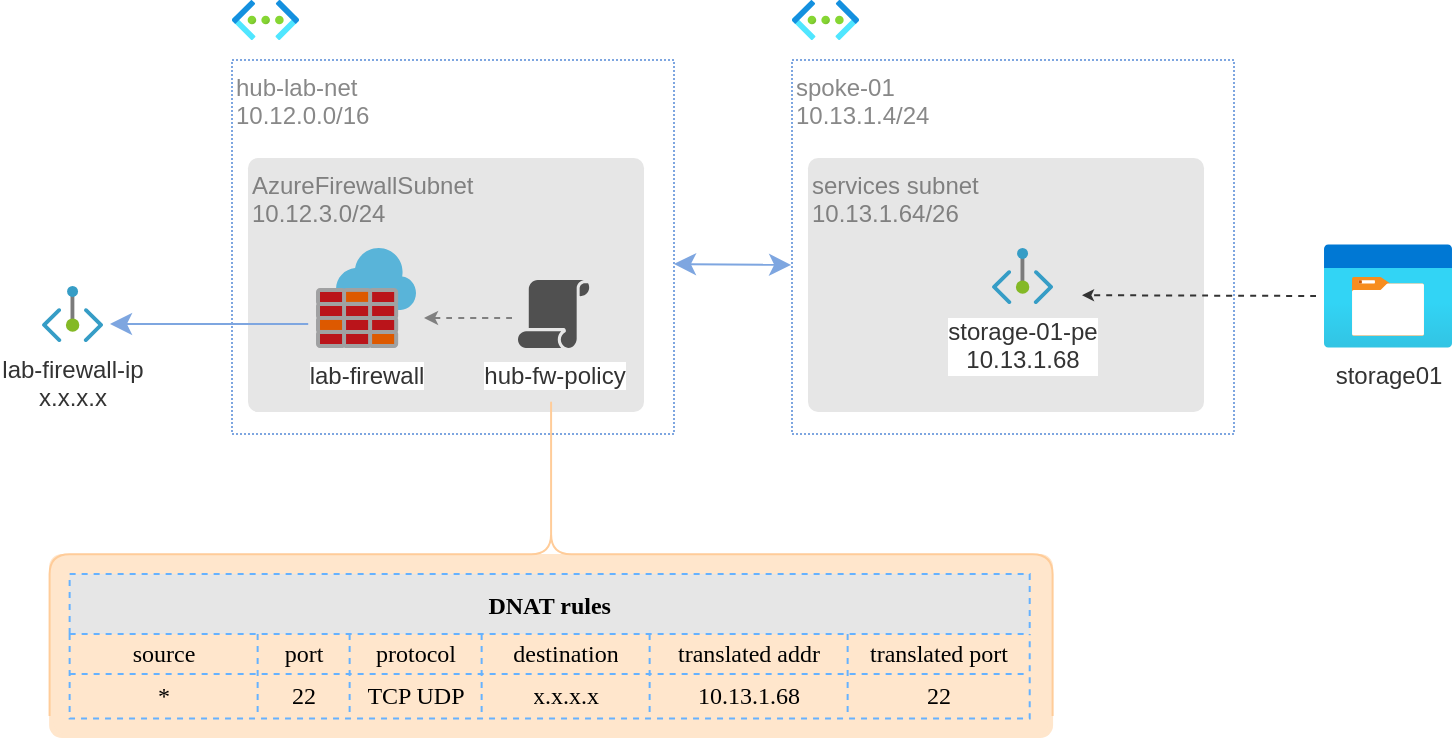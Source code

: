 <mxfile version="22.0.3" type="device">
  <diagram name="Page-1" id="xlPbKrNFgNxJsN44GNwq">
    <mxGraphModel dx="989" dy="294" grid="0" gridSize="10" guides="1" tooltips="1" connect="1" arrows="1" fold="1" page="0" pageScale="1" pageWidth="827" pageHeight="1169" math="0" shadow="0">
      <root>
        <mxCell id="0" />
        <mxCell id="1" parent="0" />
        <mxCell id="JEmcrmy76SDr8MfGhk1I-1" value="spoke-01&lt;br&gt;10.13.1.4/24" style="verticalLabelPosition=middle;verticalAlign=top;shape=mxgraph.basic.rect;fillColor2=none;strokeWidth=1;size=20;indent=5;fillColor=none;strokeColor=#7EA6E0;dashed=1;dashPattern=1 1;fontColor=#888888;labelPosition=center;align=left;horizontal=1;labelBorderColor=none;html=1;" parent="1" vertex="1">
          <mxGeometry x="429" y="603" width="221" height="187" as="geometry" />
        </mxCell>
        <mxCell id="JEmcrmy76SDr8MfGhk1I-6" value="" style="image;aspect=fixed;html=1;points=[];align=center;fontSize=12;image=img/lib/azure2/networking/Virtual_Networks.svg;" parent="1" vertex="1">
          <mxGeometry x="429" y="573" width="33.5" height="20" as="geometry" />
        </mxCell>
        <mxCell id="JEmcrmy76SDr8MfGhk1I-10" value="services subnet&lt;br style=&quot;border-color: var(--border-color); font-size: 12px;&quot;&gt;&lt;span style=&quot;font-size: 12px;&quot;&gt;10.13.1.64/26&lt;/span&gt;" style="rounded=1;whiteSpace=wrap;html=1;fontSize=12;strokeColor=none;fillColor=#E6E6E6;arcSize=4;fontColor=#808080;align=left;verticalAlign=top;" parent="1" vertex="1">
          <mxGeometry x="437" y="652" width="198" height="127" as="geometry" />
        </mxCell>
        <mxCell id="JEmcrmy76SDr8MfGhk1I-8" value="storage01" style="image;aspect=fixed;html=1;points=[];align=center;fontSize=12;image=img/lib/azure2/general/Storage_Container.svg;fontColor=#333333;" parent="1" vertex="1">
          <mxGeometry x="695" y="695" width="64" height="52" as="geometry" />
        </mxCell>
        <mxCell id="JEmcrmy76SDr8MfGhk1I-11" value="storage-01-pe&lt;br&gt;10.13.1.68" style="image;aspect=fixed;html=1;points=[];align=center;fontSize=12;image=img/lib/azure2/networking/Private_Endpoint.svg;fontColor=#333333;" parent="1" vertex="1">
          <mxGeometry x="529" y="697" width="30.55" height="28" as="geometry" />
        </mxCell>
        <mxCell id="JEmcrmy76SDr8MfGhk1I-13" value="" style="endArrow=classic;html=1;rounded=0;fontSize=12;curved=1;strokeColor=#333333;dashed=1;strokeWidth=1;endSize=3;" parent="1" edge="1">
          <mxGeometry width="50" height="50" relative="1" as="geometry">
            <mxPoint x="691" y="721" as="sourcePoint" />
            <mxPoint x="574" y="720.58" as="targetPoint" />
          </mxGeometry>
        </mxCell>
        <mxCell id="JEmcrmy76SDr8MfGhk1I-14" value="hub-lab-net&lt;br&gt;10.12.0.0/16" style="verticalLabelPosition=middle;verticalAlign=top;shape=mxgraph.basic.rect;fillColor2=none;strokeWidth=1;size=20;indent=5;fillColor=none;strokeColor=#7EA6E0;dashed=1;dashPattern=1 1;fontColor=#888888;labelPosition=center;align=left;horizontal=1;labelBorderColor=none;html=1;" parent="1" vertex="1">
          <mxGeometry x="149" y="603" width="221" height="187" as="geometry" />
        </mxCell>
        <mxCell id="JEmcrmy76SDr8MfGhk1I-15" value="" style="image;aspect=fixed;html=1;points=[];align=center;fontSize=12;image=img/lib/azure2/networking/Virtual_Networks.svg;" parent="1" vertex="1">
          <mxGeometry x="149" y="573" width="33.5" height="20" as="geometry" />
        </mxCell>
        <mxCell id="JEmcrmy76SDr8MfGhk1I-16" value="AzureFirewallSubnet&lt;br style=&quot;border-color: var(--border-color); font-size: 12px;&quot;&gt;10.12.3.0/24" style="rounded=1;whiteSpace=wrap;html=1;fontSize=12;strokeColor=none;fillColor=#E6E6E6;arcSize=4;fontColor=#808080;align=left;verticalAlign=top;" parent="1" vertex="1">
          <mxGeometry x="157" y="652" width="198" height="127" as="geometry" />
        </mxCell>
        <mxCell id="JEmcrmy76SDr8MfGhk1I-18" value="lab-firewall" style="image;sketch=0;aspect=fixed;html=1;points=[];align=center;fontSize=12;image=img/lib/mscae/Azure_Firewall.svg;fontColor=#333333;" parent="1" vertex="1">
          <mxGeometry x="191" y="697" width="50" height="50" as="geometry" />
        </mxCell>
        <mxCell id="JEmcrmy76SDr8MfGhk1I-19" value="hub-fw-policy" style="sketch=0;pointerEvents=1;shadow=0;dashed=0;html=1;strokeColor=none;fillColor=#505050;labelPosition=center;verticalLabelPosition=bottom;verticalAlign=top;outlineConnect=0;align=center;shape=mxgraph.office.security.policy;fontSize=12;labelBackgroundColor=default;fontColor=#333333;" parent="1" vertex="1">
          <mxGeometry x="292" y="713" width="36" height="34" as="geometry" />
        </mxCell>
        <mxCell id="59Q1NpRMh4ztb-eprPUW-1" value="" style="endArrow=classic;startArrow=classic;html=1;rounded=0;fontSize=12;startSize=8;endSize=8;curved=1;strokeColor=#7EA6E0;entryX=-0.002;entryY=0.548;entryDx=0;entryDy=0;entryPerimeter=0;" edge="1" parent="1" target="JEmcrmy76SDr8MfGhk1I-1">
          <mxGeometry width="50" height="50" relative="1" as="geometry">
            <mxPoint x="370" y="705" as="sourcePoint" />
            <mxPoint x="418" y="703" as="targetPoint" />
          </mxGeometry>
        </mxCell>
        <mxCell id="59Q1NpRMh4ztb-eprPUW-3" value="" style="endArrow=classic;html=1;rounded=0;fontSize=12;startSize=8;endSize=4;curved=1;dashed=1;strokeColor=#808080;" edge="1" parent="1">
          <mxGeometry width="50" height="50" relative="1" as="geometry">
            <mxPoint x="289" y="732" as="sourcePoint" />
            <mxPoint x="245" y="732" as="targetPoint" />
          </mxGeometry>
        </mxCell>
        <mxCell id="59Q1NpRMh4ztb-eprPUW-4" value="lab-firewall-ip&lt;br&gt;x.x.x.x" style="image;aspect=fixed;html=1;points=[];align=center;fontSize=12;image=img/lib/azure2/networking/Private_Endpoint.svg;fontColor=#333333;" vertex="1" parent="1">
          <mxGeometry x="54" y="716" width="30.55" height="28" as="geometry" />
        </mxCell>
        <mxCell id="59Q1NpRMh4ztb-eprPUW-5" value="" style="endArrow=none;startArrow=classic;html=1;rounded=0;fontSize=12;startSize=8;endSize=8;curved=1;strokeColor=#7EA6E0;entryX=0.152;entryY=0.654;entryDx=0;entryDy=0;entryPerimeter=0;endFill=0;" edge="1" parent="1" target="JEmcrmy76SDr8MfGhk1I-16">
          <mxGeometry width="50" height="50" relative="1" as="geometry">
            <mxPoint x="88" y="735" as="sourcePoint" />
            <mxPoint x="147" y="735" as="targetPoint" />
          </mxGeometry>
        </mxCell>
        <mxCell id="59Q1NpRMh4ztb-eprPUW-6" value="" style="shape=ext;double=1;rounded=1;whiteSpace=wrap;html=1;strokeColor=none;fontFamily=Tahoma;fillColor=#ffe6cc;arcSize=7;" vertex="1" parent="1">
          <mxGeometry x="57.55" y="850" width="502" height="92" as="geometry" />
        </mxCell>
        <mxCell id="59Q1NpRMh4ztb-eprPUW-7" value="DNAT rules" style="shape=table;startSize=30;container=1;collapsible=0;childLayout=tableLayout;fontStyle=1;align=center;dashed=1;strokeColor=#66B2FF;fontFamily=Tahoma;fillColor=#E6E6E6;" vertex="1" parent="1">
          <mxGeometry x="67.82" y="860" width="480.03" height="72.3" as="geometry" />
        </mxCell>
        <mxCell id="59Q1NpRMh4ztb-eprPUW-8" value="" style="shape=tableRow;horizontal=0;startSize=0;swimlaneHead=0;swimlaneBody=0;top=0;left=0;bottom=0;right=0;collapsible=0;dropTarget=0;fillColor=none;points=[[0,0.5],[1,0.5]];portConstraint=eastwest;dashed=1;strokeColor=#66B2FF;fontFamily=Tahoma;" vertex="1" parent="59Q1NpRMh4ztb-eprPUW-7">
          <mxGeometry y="30" width="480.03" height="20" as="geometry" />
        </mxCell>
        <mxCell id="59Q1NpRMh4ztb-eprPUW-9" value="source" style="shape=partialRectangle;html=1;whiteSpace=wrap;connectable=0;fillColor=none;top=0;left=0;bottom=0;right=0;overflow=hidden;dashed=1;strokeColor=#66B2FF;fontFamily=Tahoma;" vertex="1" parent="59Q1NpRMh4ztb-eprPUW-8">
          <mxGeometry width="94" height="20" as="geometry">
            <mxRectangle width="94" height="20" as="alternateBounds" />
          </mxGeometry>
        </mxCell>
        <mxCell id="59Q1NpRMh4ztb-eprPUW-10" value="port" style="shape=partialRectangle;html=1;whiteSpace=wrap;connectable=0;fillColor=none;top=0;left=0;bottom=0;right=0;overflow=hidden;dashed=1;strokeColor=#66B2FF;fontFamily=Tahoma;" vertex="1" parent="59Q1NpRMh4ztb-eprPUW-8">
          <mxGeometry x="94" width="46" height="20" as="geometry">
            <mxRectangle width="46" height="20" as="alternateBounds" />
          </mxGeometry>
        </mxCell>
        <mxCell id="59Q1NpRMh4ztb-eprPUW-11" value="protocol" style="shape=partialRectangle;html=1;whiteSpace=wrap;connectable=0;fillColor=none;top=0;left=0;bottom=0;right=0;overflow=hidden;dashed=1;strokeColor=#66B2FF;fontFamily=Tahoma;" vertex="1" parent="59Q1NpRMh4ztb-eprPUW-8">
          <mxGeometry x="140" width="66" height="20" as="geometry">
            <mxRectangle width="66" height="20" as="alternateBounds" />
          </mxGeometry>
        </mxCell>
        <mxCell id="59Q1NpRMh4ztb-eprPUW-12" value="destination" style="shape=partialRectangle;html=1;whiteSpace=wrap;connectable=0;fillColor=none;top=0;left=0;bottom=0;right=0;overflow=hidden;dashed=1;strokeColor=#66B2FF;fontFamily=Tahoma;" vertex="1" parent="59Q1NpRMh4ztb-eprPUW-8">
          <mxGeometry x="206" width="84" height="20" as="geometry">
            <mxRectangle width="84" height="20" as="alternateBounds" />
          </mxGeometry>
        </mxCell>
        <mxCell id="59Q1NpRMh4ztb-eprPUW-13" value="translated addr" style="shape=partialRectangle;html=1;whiteSpace=wrap;connectable=0;fillColor=none;top=0;left=0;bottom=0;right=0;overflow=hidden;dashed=1;strokeColor=#66B2FF;fontFamily=Tahoma;" vertex="1" parent="59Q1NpRMh4ztb-eprPUW-8">
          <mxGeometry x="290" width="99" height="20" as="geometry">
            <mxRectangle width="99" height="20" as="alternateBounds" />
          </mxGeometry>
        </mxCell>
        <mxCell id="59Q1NpRMh4ztb-eprPUW-38" value="translated port" style="shape=partialRectangle;html=1;whiteSpace=wrap;connectable=0;fillColor=none;top=0;left=0;bottom=0;right=0;overflow=hidden;dashed=1;strokeColor=#66B2FF;fontFamily=Tahoma;" vertex="1" parent="59Q1NpRMh4ztb-eprPUW-8">
          <mxGeometry x="389" width="91" height="20" as="geometry">
            <mxRectangle width="91" height="20" as="alternateBounds" />
          </mxGeometry>
        </mxCell>
        <mxCell id="59Q1NpRMh4ztb-eprPUW-14" value="" style="shape=tableRow;horizontal=0;startSize=0;swimlaneHead=0;swimlaneBody=0;top=0;left=0;bottom=0;right=0;collapsible=0;dropTarget=0;fillColor=none;points=[[0,0.5],[1,0.5]];portConstraint=eastwest;dashed=1;strokeColor=#66B2FF;fontFamily=Tahoma;" vertex="1" parent="59Q1NpRMh4ztb-eprPUW-7">
          <mxGeometry y="50" width="480.03" height="22" as="geometry" />
        </mxCell>
        <mxCell id="59Q1NpRMh4ztb-eprPUW-15" value="*" style="shape=partialRectangle;html=1;whiteSpace=wrap;connectable=0;fillColor=none;top=0;left=0;bottom=0;right=0;overflow=hidden;dashed=1;strokeColor=#66B2FF;fontFamily=Tahoma;" vertex="1" parent="59Q1NpRMh4ztb-eprPUW-14">
          <mxGeometry width="94" height="22" as="geometry">
            <mxRectangle width="94" height="22" as="alternateBounds" />
          </mxGeometry>
        </mxCell>
        <mxCell id="59Q1NpRMh4ztb-eprPUW-16" value="22" style="shape=partialRectangle;html=1;whiteSpace=wrap;connectable=0;fillColor=none;top=0;left=0;bottom=0;right=0;overflow=hidden;dashed=1;strokeColor=#66B2FF;fontFamily=Tahoma;" vertex="1" parent="59Q1NpRMh4ztb-eprPUW-14">
          <mxGeometry x="94" width="46" height="22" as="geometry">
            <mxRectangle width="46" height="22" as="alternateBounds" />
          </mxGeometry>
        </mxCell>
        <mxCell id="59Q1NpRMh4ztb-eprPUW-17" value="TCP UDP" style="shape=partialRectangle;html=1;whiteSpace=wrap;connectable=0;fillColor=none;top=0;left=0;bottom=0;right=0;overflow=hidden;dashed=1;strokeColor=#66B2FF;fontFamily=Tahoma;" vertex="1" parent="59Q1NpRMh4ztb-eprPUW-14">
          <mxGeometry x="140" width="66" height="22" as="geometry">
            <mxRectangle width="66" height="22" as="alternateBounds" />
          </mxGeometry>
        </mxCell>
        <mxCell id="59Q1NpRMh4ztb-eprPUW-18" value="x.x.x.x" style="shape=partialRectangle;html=1;whiteSpace=wrap;connectable=0;fillColor=none;top=0;left=0;bottom=0;right=0;overflow=hidden;dashed=1;strokeColor=#66B2FF;fontFamily=Tahoma;" vertex="1" parent="59Q1NpRMh4ztb-eprPUW-14">
          <mxGeometry x="206" width="84" height="22" as="geometry">
            <mxRectangle width="84" height="22" as="alternateBounds" />
          </mxGeometry>
        </mxCell>
        <mxCell id="59Q1NpRMh4ztb-eprPUW-19" value="10.13.1.68" style="shape=partialRectangle;html=1;whiteSpace=wrap;connectable=0;fillColor=none;top=0;left=0;bottom=0;right=0;overflow=hidden;dashed=1;strokeColor=#66B2FF;fontFamily=Tahoma;" vertex="1" parent="59Q1NpRMh4ztb-eprPUW-14">
          <mxGeometry x="290" width="99" height="22" as="geometry">
            <mxRectangle width="99" height="22" as="alternateBounds" />
          </mxGeometry>
        </mxCell>
        <mxCell id="59Q1NpRMh4ztb-eprPUW-39" value="22" style="shape=partialRectangle;html=1;whiteSpace=wrap;connectable=0;fillColor=none;top=0;left=0;bottom=0;right=0;overflow=hidden;dashed=1;strokeColor=#66B2FF;fontFamily=Tahoma;" vertex="1" parent="59Q1NpRMh4ztb-eprPUW-14">
          <mxGeometry x="389" width="91" height="22" as="geometry">
            <mxRectangle width="91" height="22" as="alternateBounds" />
          </mxGeometry>
        </mxCell>
        <mxCell id="59Q1NpRMh4ztb-eprPUW-44" value="" style="shape=curlyBracket;whiteSpace=wrap;html=1;rounded=1;flipH=0;labelPosition=right;verticalLabelPosition=middle;align=left;verticalAlign=middle;strokeColor=#FFCC99;fontFamily=Tahoma;fillColor=#FFCCCC;size=0.5;rotation=90;" vertex="1" parent="1">
          <mxGeometry x="227.65" y="599.35" width="161.79" height="501.5" as="geometry" />
        </mxCell>
      </root>
    </mxGraphModel>
  </diagram>
</mxfile>
